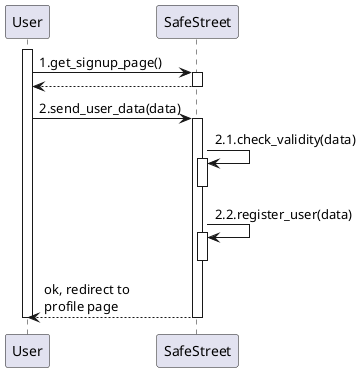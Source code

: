 @startuml sign_up
    autoactivate on

    participant User as U
    participant SafeStreet as S

    activate U
    U -> S: 1.get_signup_page()
    return
    U -> S: 2.send_user_data(data)
    S -> S: 2.1.check_validity(data)
    deactivate S
    S -> S: 2.2.register_user(data)
    deactivate S
    return ok, redirect to\nprofile page
    deactivate U
@enduml

@startuml login
    autoactivate on

    participant User as U
    participant SafeStreet as S

    activate U
    U -> S: 1.get_login_page()
    return login page
    U -> S: 2.send_login\n_information(data)
    S -> S: 2.1.check_login_info(data)
    deactivate S
    return ok, redirect\nto homepage
    deactivate U
@enduml

@startuml password_recovery
    autoactivate on

    participant User as U
    participant System as S
    participant Mailer as M

    activate U
    U -> S: 1.get_login_page()
    return login page
    U -> S: 2.get_passw_recovery_page()
    return password recovery page
    U -> S: 3.recover_passw(email)
    deactivate U
    S -> S: 3.1.check_user_exists(email)
    deactivate S
    S -> M: 3.2.send_recovery_email(email)
    deactivate S
    M ->> U: email with link to recover password
    deactivate M
    activate U
    U -> S: 4.set_new_passwd(password)
    S -> S: 4.1.update_password\n(email, password)
    deactivate S
    return ok, redirect to login page
    deactivate U

@enduml